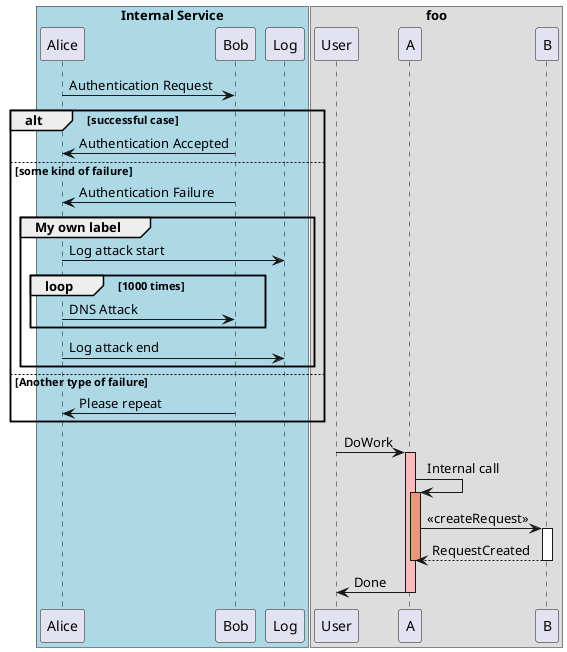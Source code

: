 @startuml
Box "Internal Service" #LightBlue
Alice -> Bob: Authentication Request

alt successful case

    Bob -> Alice: Authentication Accepted

else some kind of failure

    Bob -> Alice: Authentication Failure
    group My own label
    	Alice -> Log : Log attack start
        loop 1000 times
            Alice -> Bob: DNS Attack
        end
    	Alice -> Log : Log attack end
    end

else Another type of failure

   Bob -> Alice: Please repeat

end
end box
box "foo"
participant User

User -> A: DoWork
activate A #FFBBBB

A -> A: Internal call
activate A #DarkSalmon

A -> B: << createRequest >>
activate B

B --> A: RequestCreated
deactivate B
deactivate A
A -> User: Done
deactivate A
end box

@enduml